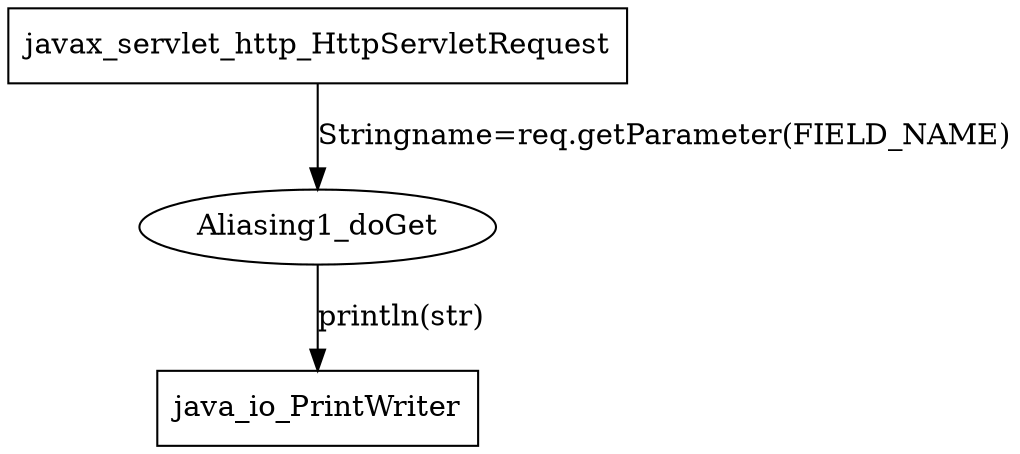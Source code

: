 digraph G{
    javax_servlet_http_HttpServletRequest -> Aliasing1_doGet [label="Stringname=req.getParameter(FIELD_NAME)"];
    Aliasing1_doGet -> java_io_PrintWriter [label="println(str)"];


    java_io_PrintWriter [shape=box];
    Aliasing1_doGet [shape=ellipse];
    javax_servlet_http_HttpServletRequest [shape=box];
}
